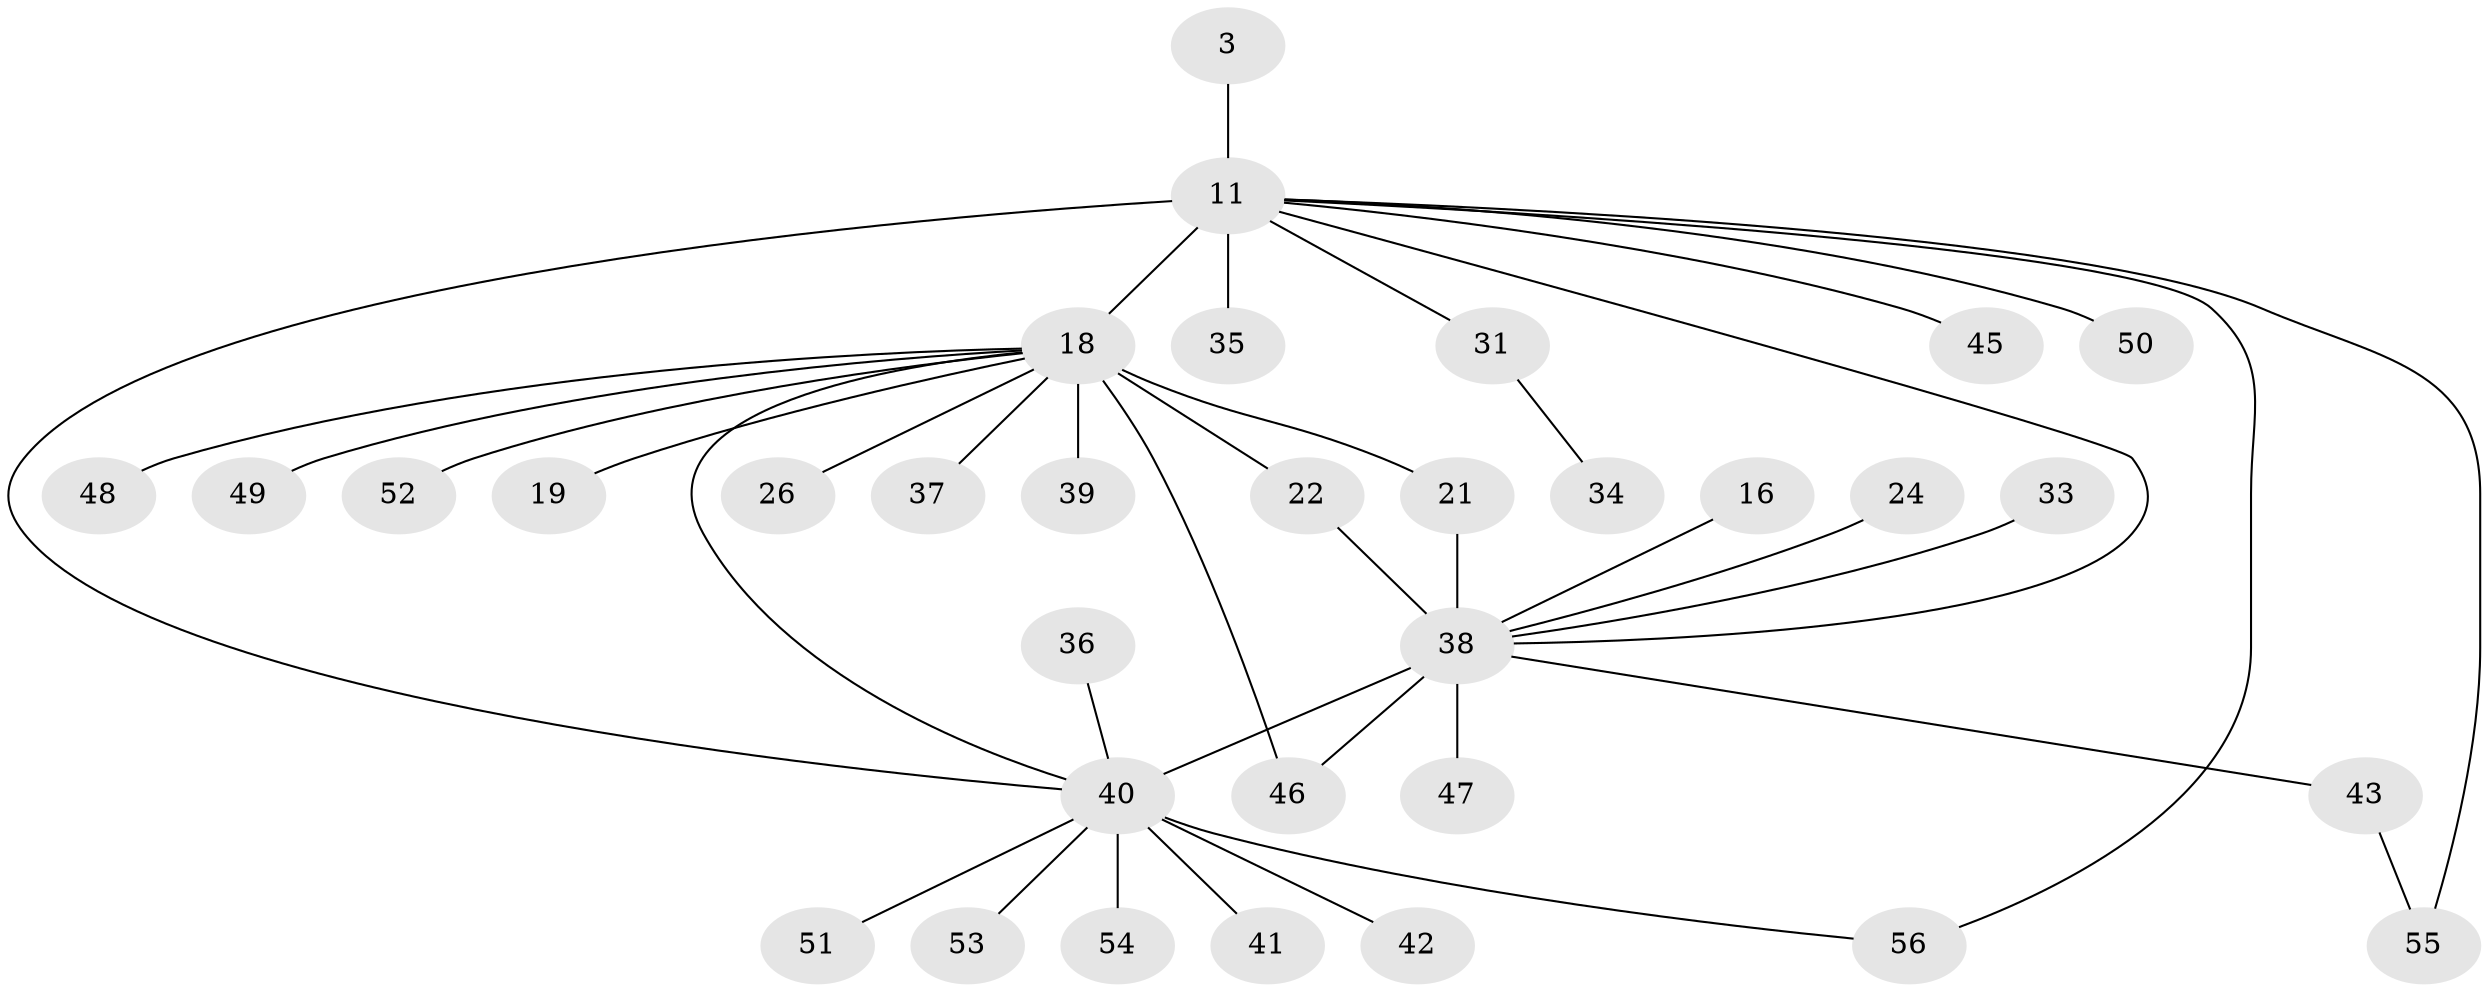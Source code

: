 // original degree distribution, {13: 0.017857142857142856, 6: 0.05357142857142857, 1: 0.44642857142857145, 12: 0.017857142857142856, 2: 0.26785714285714285, 3: 0.10714285714285714, 4: 0.05357142857142857, 7: 0.017857142857142856, 11: 0.017857142857142856}
// Generated by graph-tools (version 1.1) at 2025/50/03/04/25 21:50:15]
// undirected, 33 vertices, 39 edges
graph export_dot {
graph [start="1"]
  node [color=gray90,style=filled];
  3;
  11 [super="+1"];
  16;
  18 [super="+17+12"];
  19;
  21;
  22;
  24 [super="+6"];
  26;
  31 [super="+25"];
  33;
  34;
  35 [super="+8"];
  36;
  37 [super="+13"];
  38 [super="+4"];
  39;
  40 [super="+20+27+30+29"];
  41;
  42;
  43;
  45;
  46 [super="+44"];
  47;
  48;
  49;
  50 [super="+14"];
  51;
  52;
  53;
  54;
  55;
  56 [super="+32"];
  3 -- 11;
  11 -- 55;
  11 -- 35 [weight=3];
  11 -- 45;
  11 -- 18 [weight=6];
  11 -- 40;
  11 -- 50;
  11 -- 31;
  11 -- 56;
  11 -- 38;
  16 -- 38;
  18 -- 39;
  18 -- 48;
  18 -- 49;
  18 -- 19;
  18 -- 52;
  18 -- 21;
  18 -- 22;
  18 -- 26;
  18 -- 46;
  18 -- 37;
  18 -- 40 [weight=2];
  21 -- 38;
  22 -- 38;
  24 -- 38;
  31 -- 34;
  33 -- 38;
  36 -- 40;
  38 -- 40 [weight=3];
  38 -- 43;
  38 -- 46;
  38 -- 47;
  40 -- 41;
  40 -- 42;
  40 -- 53;
  40 -- 51;
  40 -- 54;
  40 -- 56;
  43 -- 55;
}
